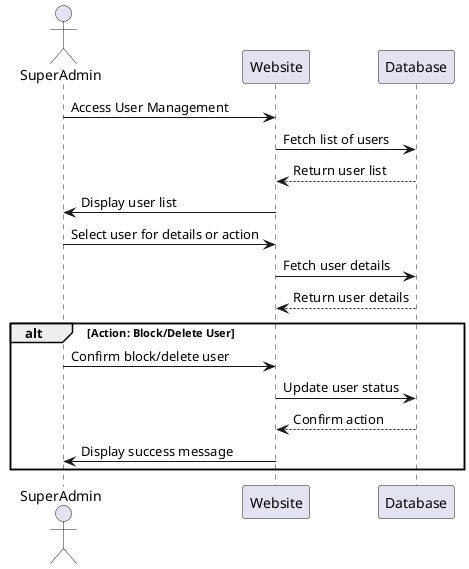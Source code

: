 @startuml

' SuperAdmin - User Management Flow
actor SuperAdmin
participant Website
participant Database

SuperAdmin -> Website: Access User Management
Website -> Database: Fetch list of users
Database --> Website: Return user list
Website -> SuperAdmin: Display user list
SuperAdmin -> Website: Select user for details or action
Website -> Database: Fetch user details
Database --> Website: Return user details
alt Action: Block/Delete User
    SuperAdmin -> Website: Confirm block/delete user
    Website -> Database: Update user status
    Database --> Website: Confirm action
    Website -> SuperAdmin: Display success message
end

@enduml
